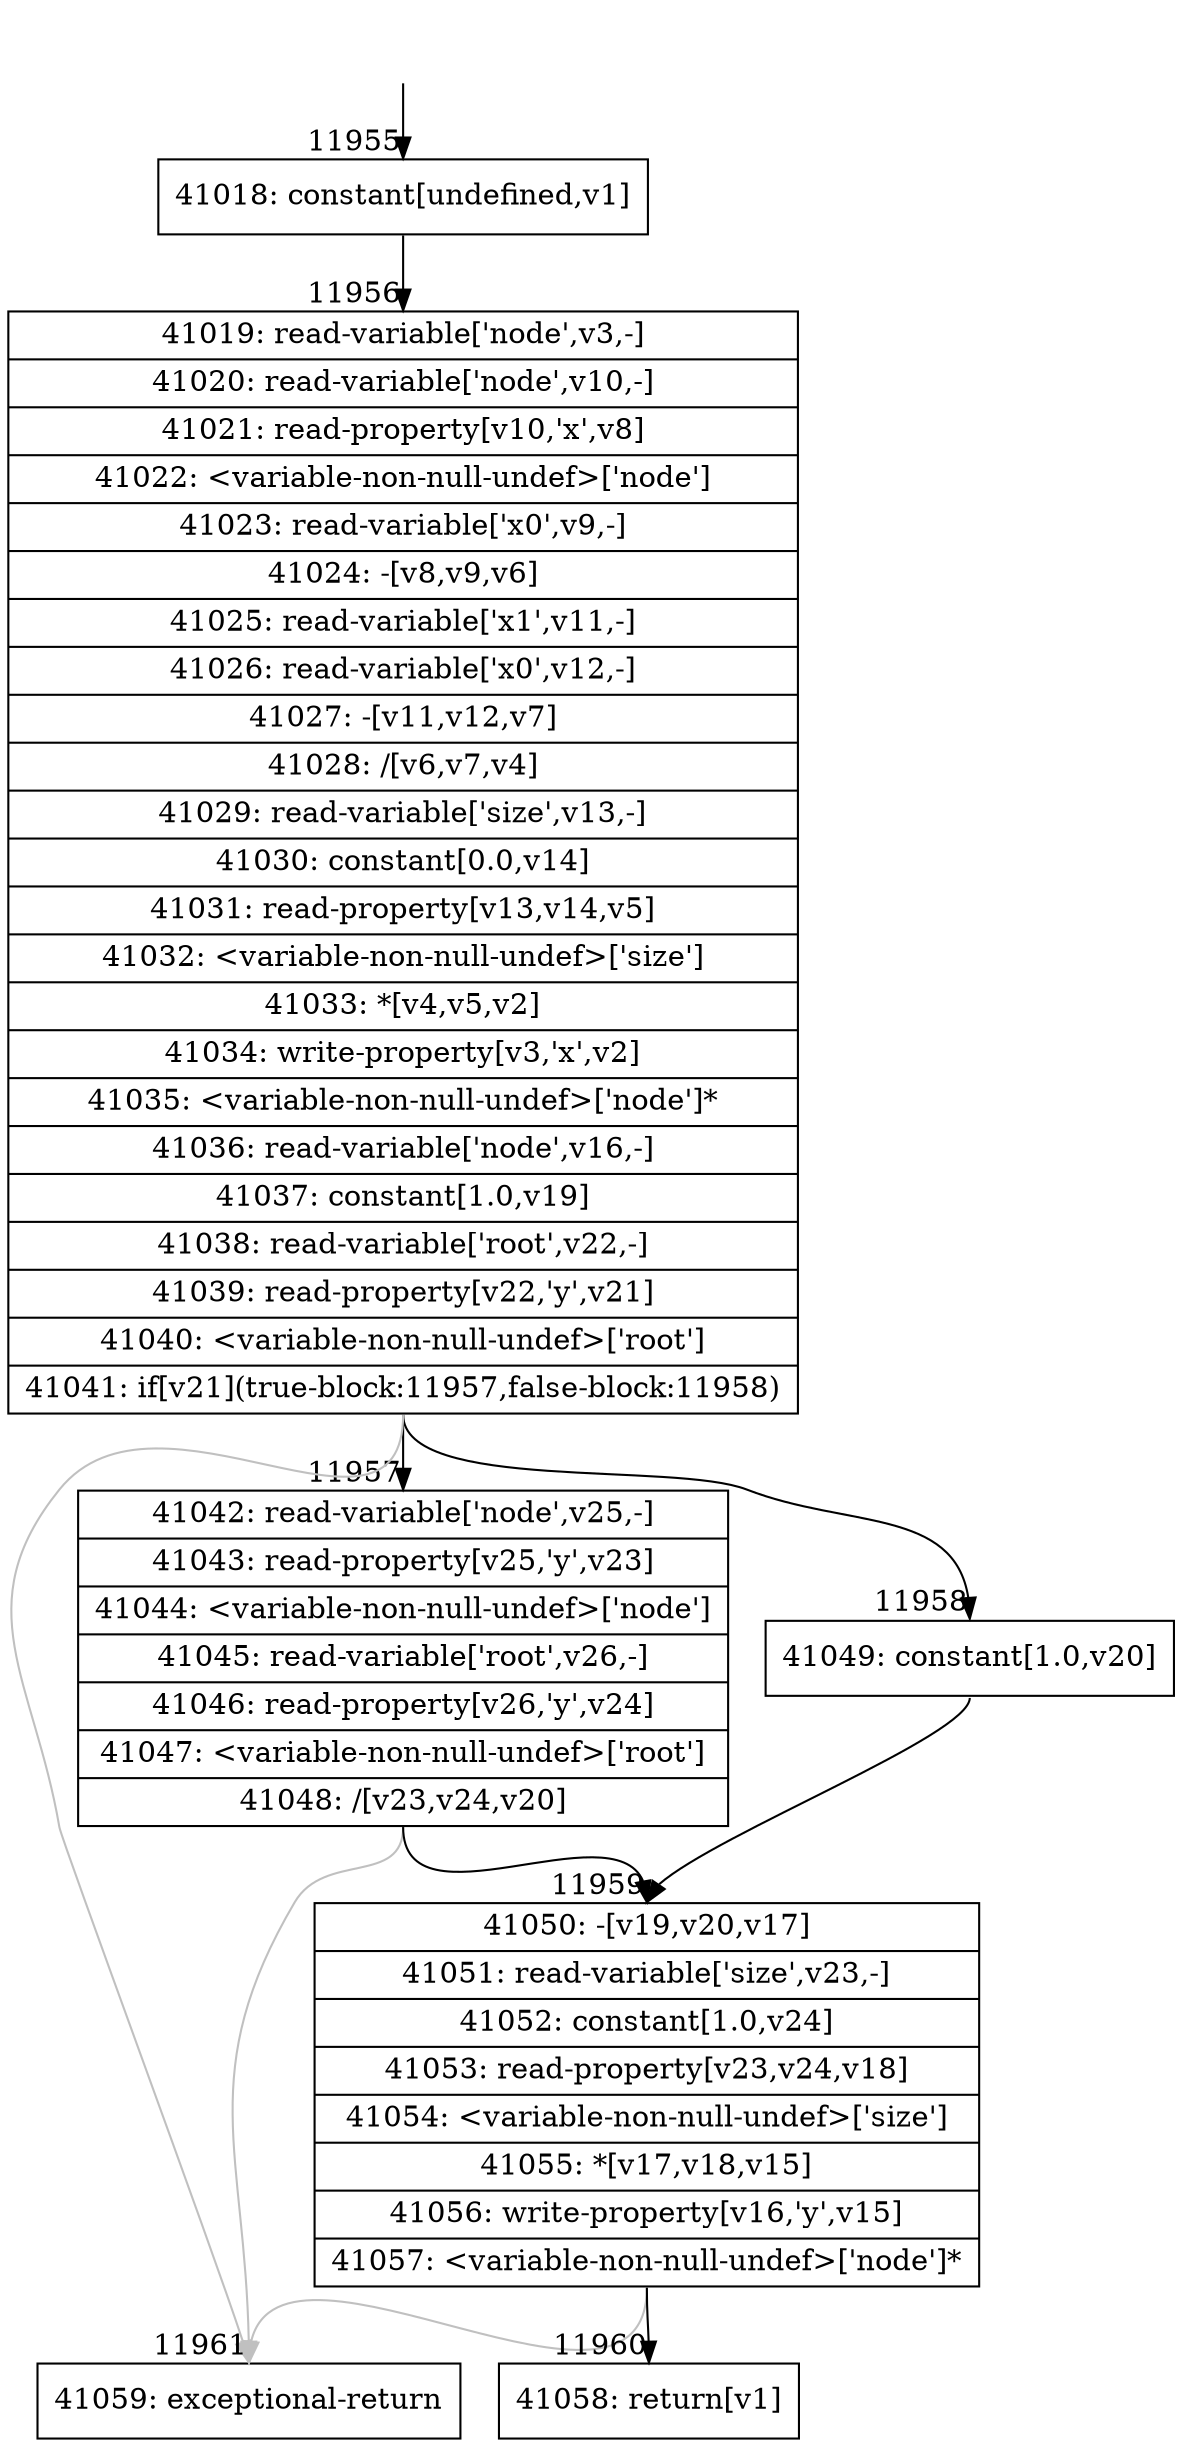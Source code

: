digraph {
rankdir="TD"
BB_entry1105[shape=none,label=""];
BB_entry1105 -> BB11955 [tailport=s, headport=n, headlabel="    11955"]
BB11955 [shape=record label="{41018: constant[undefined,v1]}" ] 
BB11955 -> BB11956 [tailport=s, headport=n, headlabel="      11956"]
BB11956 [shape=record label="{41019: read-variable['node',v3,-]|41020: read-variable['node',v10,-]|41021: read-property[v10,'x',v8]|41022: \<variable-non-null-undef\>['node']|41023: read-variable['x0',v9,-]|41024: -[v8,v9,v6]|41025: read-variable['x1',v11,-]|41026: read-variable['x0',v12,-]|41027: -[v11,v12,v7]|41028: /[v6,v7,v4]|41029: read-variable['size',v13,-]|41030: constant[0.0,v14]|41031: read-property[v13,v14,v5]|41032: \<variable-non-null-undef\>['size']|41033: *[v4,v5,v2]|41034: write-property[v3,'x',v2]|41035: \<variable-non-null-undef\>['node']*|41036: read-variable['node',v16,-]|41037: constant[1.0,v19]|41038: read-variable['root',v22,-]|41039: read-property[v22,'y',v21]|41040: \<variable-non-null-undef\>['root']|41041: if[v21](true-block:11957,false-block:11958)}" ] 
BB11956 -> BB11957 [tailport=s, headport=n, headlabel="      11957"]
BB11956 -> BB11958 [tailport=s, headport=n, headlabel="      11958"]
BB11956 -> BB11961 [tailport=s, headport=n, color=gray, headlabel="      11961"]
BB11957 [shape=record label="{41042: read-variable['node',v25,-]|41043: read-property[v25,'y',v23]|41044: \<variable-non-null-undef\>['node']|41045: read-variable['root',v26,-]|41046: read-property[v26,'y',v24]|41047: \<variable-non-null-undef\>['root']|41048: /[v23,v24,v20]}" ] 
BB11957 -> BB11959 [tailport=s, headport=n, headlabel="      11959"]
BB11957 -> BB11961 [tailport=s, headport=n, color=gray]
BB11958 [shape=record label="{41049: constant[1.0,v20]}" ] 
BB11958 -> BB11959 [tailport=s, headport=n]
BB11959 [shape=record label="{41050: -[v19,v20,v17]|41051: read-variable['size',v23,-]|41052: constant[1.0,v24]|41053: read-property[v23,v24,v18]|41054: \<variable-non-null-undef\>['size']|41055: *[v17,v18,v15]|41056: write-property[v16,'y',v15]|41057: \<variable-non-null-undef\>['node']*}" ] 
BB11959 -> BB11960 [tailport=s, headport=n, headlabel="      11960"]
BB11959 -> BB11961 [tailport=s, headport=n, color=gray]
BB11960 [shape=record label="{41058: return[v1]}" ] 
BB11961 [shape=record label="{41059: exceptional-return}" ] 
//#$~ 7183
}
